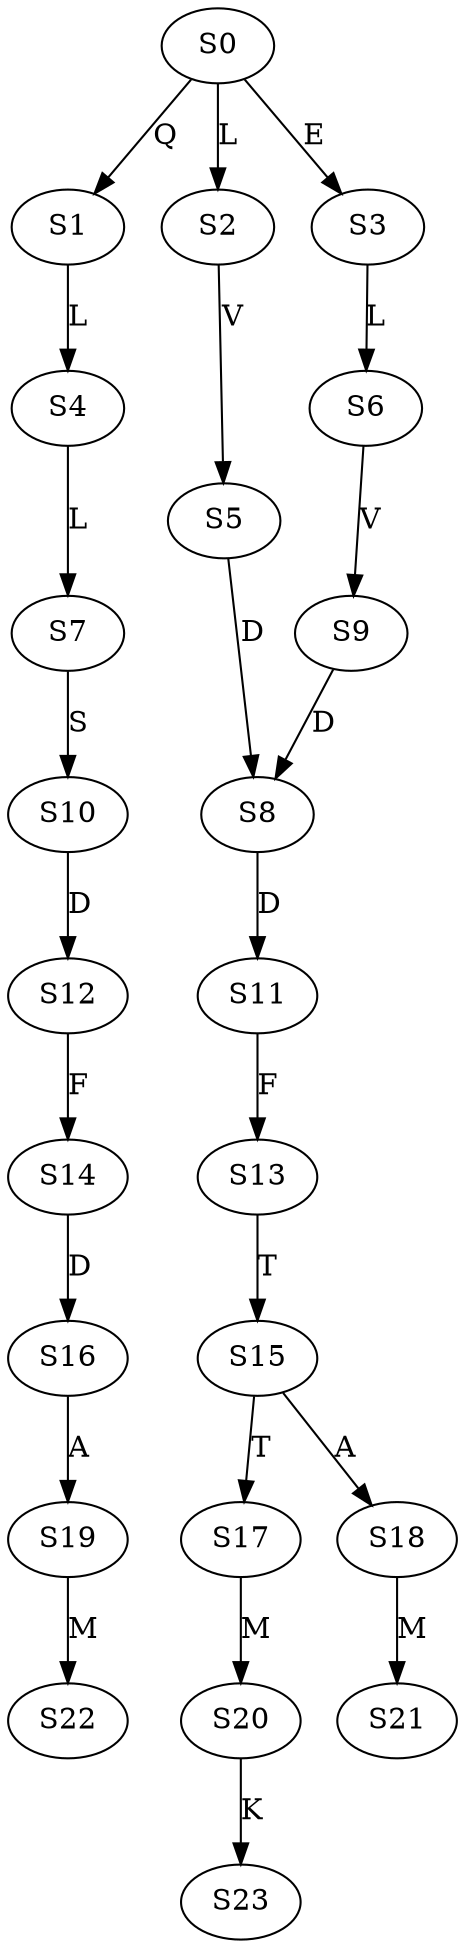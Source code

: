 strict digraph  {
	S0 -> S1 [ label = Q ];
	S0 -> S2 [ label = L ];
	S0 -> S3 [ label = E ];
	S1 -> S4 [ label = L ];
	S2 -> S5 [ label = V ];
	S3 -> S6 [ label = L ];
	S4 -> S7 [ label = L ];
	S5 -> S8 [ label = D ];
	S6 -> S9 [ label = V ];
	S7 -> S10 [ label = S ];
	S8 -> S11 [ label = D ];
	S9 -> S8 [ label = D ];
	S10 -> S12 [ label = D ];
	S11 -> S13 [ label = F ];
	S12 -> S14 [ label = F ];
	S13 -> S15 [ label = T ];
	S14 -> S16 [ label = D ];
	S15 -> S17 [ label = T ];
	S15 -> S18 [ label = A ];
	S16 -> S19 [ label = A ];
	S17 -> S20 [ label = M ];
	S18 -> S21 [ label = M ];
	S19 -> S22 [ label = M ];
	S20 -> S23 [ label = K ];
}
